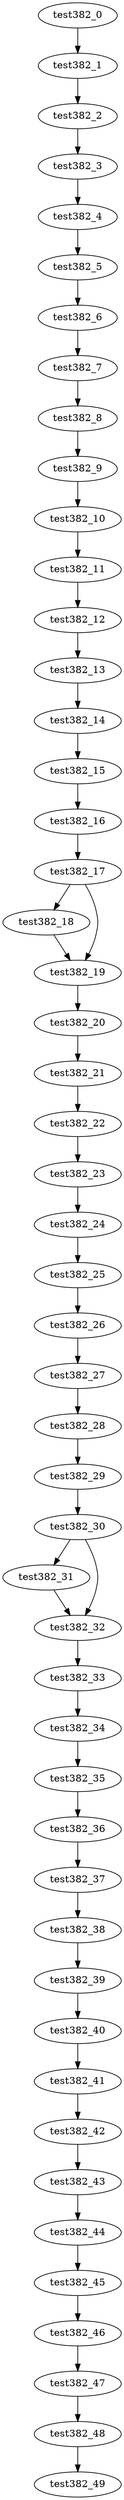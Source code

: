 digraph G {
test382_0->test382_1;
test382_1->test382_2;
test382_2->test382_3;
test382_3->test382_4;
test382_4->test382_5;
test382_5->test382_6;
test382_6->test382_7;
test382_7->test382_8;
test382_8->test382_9;
test382_9->test382_10;
test382_10->test382_11;
test382_11->test382_12;
test382_12->test382_13;
test382_13->test382_14;
test382_14->test382_15;
test382_15->test382_16;
test382_16->test382_17;
test382_17->test382_18;
test382_17->test382_19;
test382_18->test382_19;
test382_19->test382_20;
test382_20->test382_21;
test382_21->test382_22;
test382_22->test382_23;
test382_23->test382_24;
test382_24->test382_25;
test382_25->test382_26;
test382_26->test382_27;
test382_27->test382_28;
test382_28->test382_29;
test382_29->test382_30;
test382_30->test382_31;
test382_30->test382_32;
test382_31->test382_32;
test382_32->test382_33;
test382_33->test382_34;
test382_34->test382_35;
test382_35->test382_36;
test382_36->test382_37;
test382_37->test382_38;
test382_38->test382_39;
test382_39->test382_40;
test382_40->test382_41;
test382_41->test382_42;
test382_42->test382_43;
test382_43->test382_44;
test382_44->test382_45;
test382_45->test382_46;
test382_46->test382_47;
test382_47->test382_48;
test382_48->test382_49;

}
